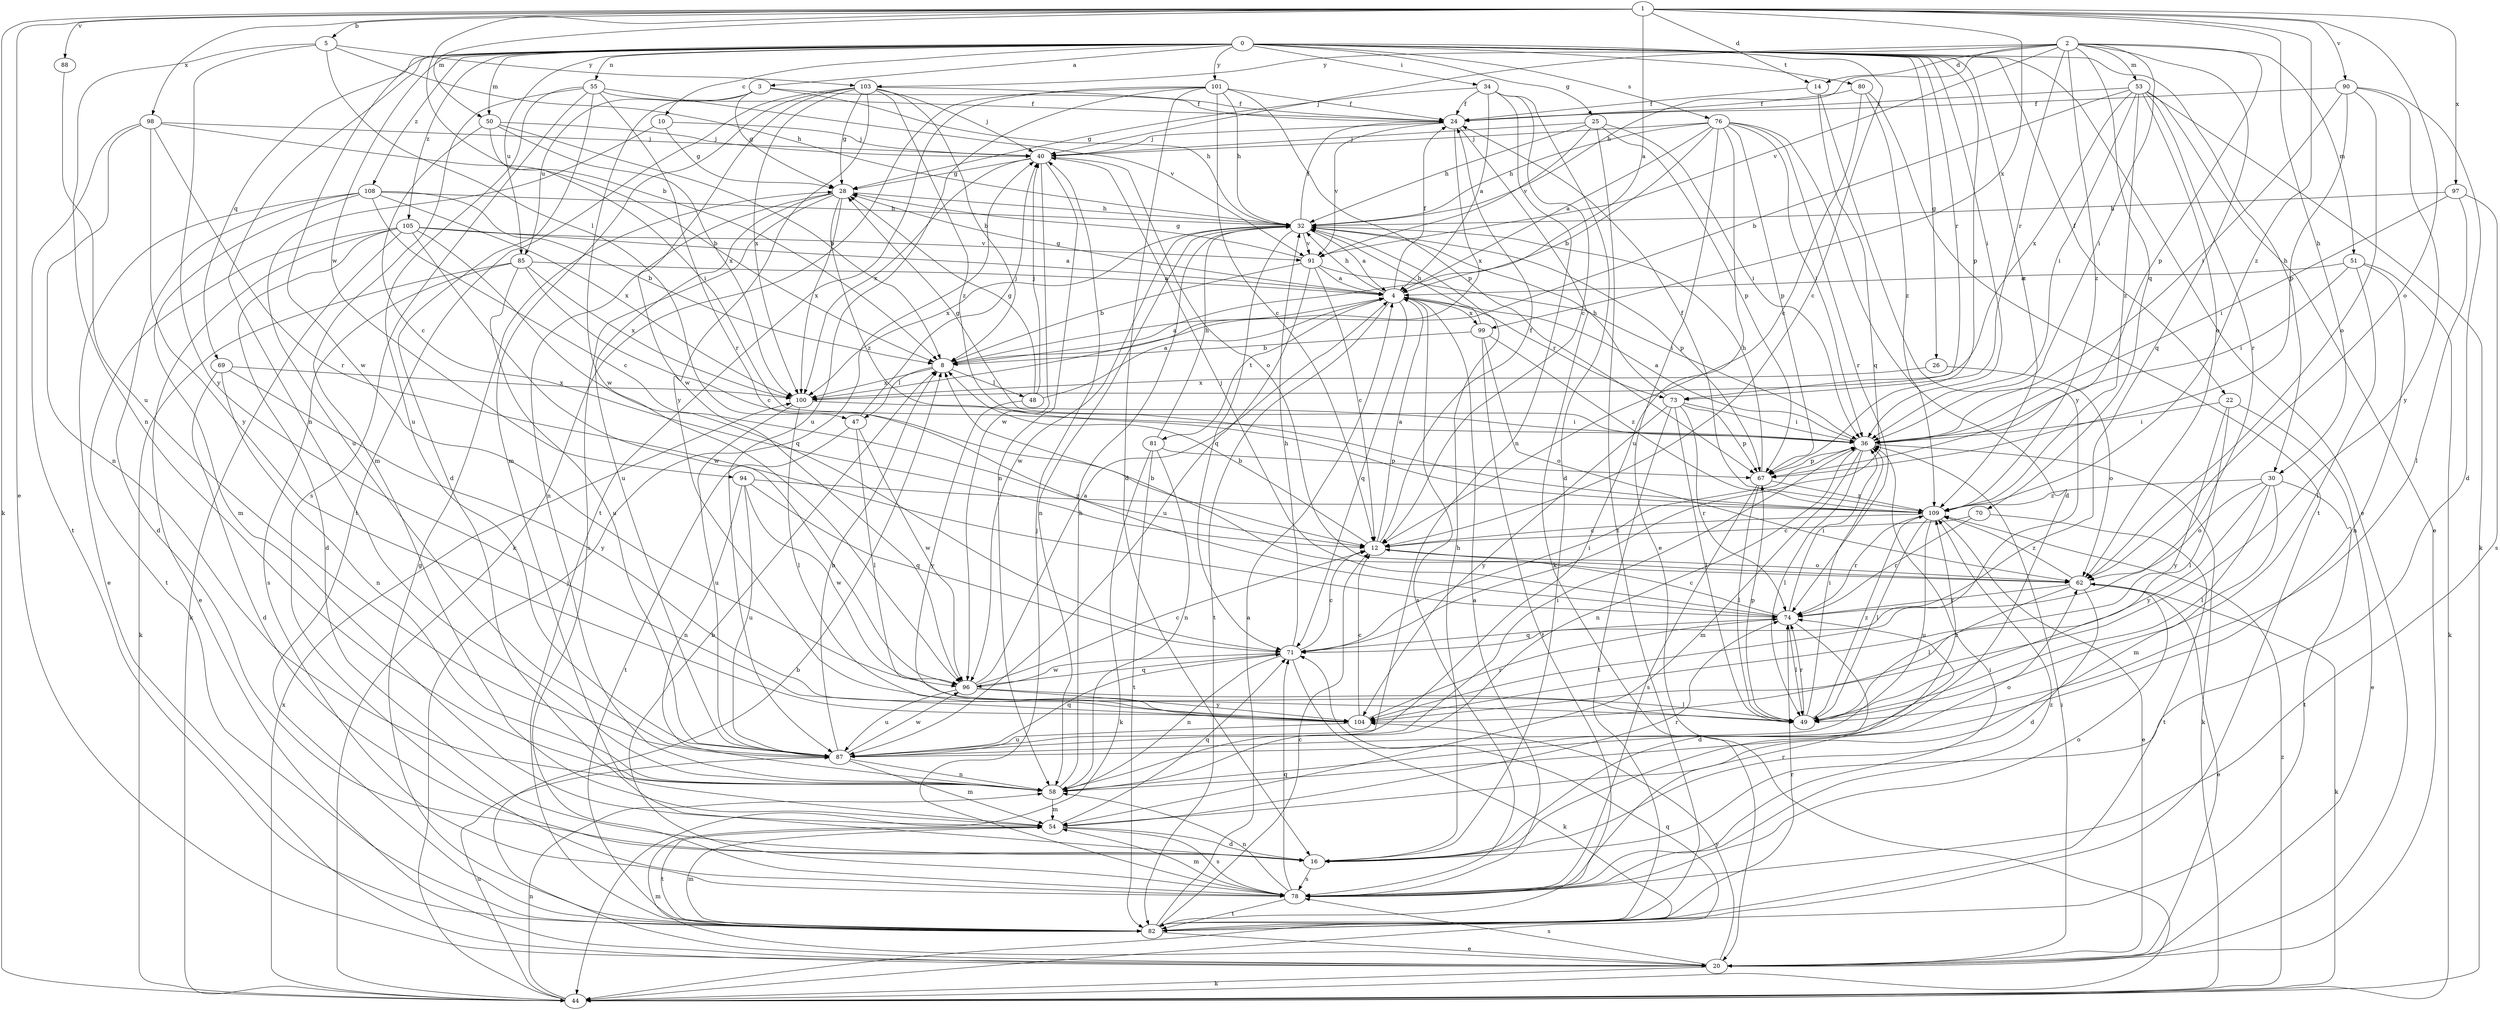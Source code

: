 strict digraph  {
0;
1;
2;
3;
4;
5;
8;
10;
12;
14;
16;
20;
22;
24;
25;
26;
28;
30;
32;
34;
36;
40;
44;
47;
48;
49;
50;
51;
53;
54;
55;
58;
62;
67;
69;
70;
71;
73;
74;
76;
78;
80;
81;
82;
85;
87;
88;
90;
91;
94;
96;
97;
98;
99;
100;
101;
103;
104;
105;
108;
109;
0 -> 3  [label=a];
0 -> 10  [label=c];
0 -> 12  [label=c];
0 -> 20  [label=e];
0 -> 22  [label=f];
0 -> 25  [label=g];
0 -> 26  [label=g];
0 -> 30  [label=h];
0 -> 34  [label=i];
0 -> 36  [label=i];
0 -> 50  [label=m];
0 -> 55  [label=n];
0 -> 58  [label=n];
0 -> 67  [label=p];
0 -> 69  [label=q];
0 -> 73  [label=r];
0 -> 76  [label=s];
0 -> 80  [label=t];
0 -> 85  [label=u];
0 -> 94  [label=w];
0 -> 96  [label=w];
0 -> 101  [label=y];
0 -> 105  [label=z];
0 -> 108  [label=z];
0 -> 109  [label=z];
1 -> 4  [label=a];
1 -> 5  [label=b];
1 -> 8  [label=b];
1 -> 14  [label=d];
1 -> 20  [label=e];
1 -> 30  [label=h];
1 -> 44  [label=k];
1 -> 50  [label=m];
1 -> 62  [label=o];
1 -> 88  [label=v];
1 -> 90  [label=v];
1 -> 97  [label=x];
1 -> 98  [label=x];
1 -> 99  [label=x];
1 -> 109  [label=z];
2 -> 14  [label=d];
2 -> 32  [label=h];
2 -> 36  [label=i];
2 -> 40  [label=j];
2 -> 51  [label=m];
2 -> 53  [label=m];
2 -> 67  [label=p];
2 -> 70  [label=q];
2 -> 71  [label=q];
2 -> 73  [label=r];
2 -> 91  [label=v];
2 -> 103  [label=y];
2 -> 109  [label=z];
3 -> 24  [label=f];
3 -> 28  [label=g];
3 -> 32  [label=h];
3 -> 85  [label=u];
3 -> 96  [label=w];
4 -> 24  [label=f];
4 -> 28  [label=g];
4 -> 32  [label=h];
4 -> 71  [label=q];
4 -> 73  [label=r];
4 -> 78  [label=s];
4 -> 81  [label=t];
4 -> 82  [label=t];
4 -> 99  [label=x];
5 -> 32  [label=h];
5 -> 47  [label=l];
5 -> 58  [label=n];
5 -> 103  [label=y];
5 -> 104  [label=y];
8 -> 4  [label=a];
8 -> 47  [label=l];
8 -> 48  [label=l];
8 -> 100  [label=x];
10 -> 28  [label=g];
10 -> 40  [label=j];
10 -> 87  [label=u];
12 -> 4  [label=a];
12 -> 8  [label=b];
12 -> 24  [label=f];
12 -> 62  [label=o];
14 -> 24  [label=f];
14 -> 71  [label=q];
14 -> 104  [label=y];
16 -> 32  [label=h];
16 -> 78  [label=s];
20 -> 8  [label=b];
20 -> 36  [label=i];
20 -> 44  [label=k];
20 -> 54  [label=m];
20 -> 78  [label=s];
20 -> 104  [label=y];
22 -> 20  [label=e];
22 -> 36  [label=i];
22 -> 49  [label=l];
22 -> 104  [label=y];
24 -> 40  [label=j];
24 -> 44  [label=k];
24 -> 91  [label=v];
24 -> 100  [label=x];
25 -> 32  [label=h];
25 -> 36  [label=i];
25 -> 40  [label=j];
25 -> 67  [label=p];
25 -> 82  [label=t];
25 -> 91  [label=v];
26 -> 62  [label=o];
26 -> 100  [label=x];
28 -> 32  [label=h];
28 -> 58  [label=n];
28 -> 78  [label=s];
28 -> 87  [label=u];
28 -> 100  [label=x];
28 -> 109  [label=z];
30 -> 49  [label=l];
30 -> 54  [label=m];
30 -> 62  [label=o];
30 -> 82  [label=t];
30 -> 104  [label=y];
30 -> 109  [label=z];
32 -> 4  [label=a];
32 -> 24  [label=f];
32 -> 58  [label=n];
32 -> 67  [label=p];
32 -> 71  [label=q];
32 -> 91  [label=v];
32 -> 96  [label=w];
32 -> 100  [label=x];
34 -> 4  [label=a];
34 -> 12  [label=c];
34 -> 16  [label=d];
34 -> 24  [label=f];
34 -> 28  [label=g];
34 -> 58  [label=n];
36 -> 4  [label=a];
36 -> 28  [label=g];
36 -> 44  [label=k];
36 -> 49  [label=l];
36 -> 54  [label=m];
36 -> 58  [label=n];
36 -> 67  [label=p];
40 -> 28  [label=g];
40 -> 58  [label=n];
40 -> 62  [label=o];
40 -> 96  [label=w];
40 -> 100  [label=x];
44 -> 40  [label=j];
44 -> 58  [label=n];
44 -> 71  [label=q];
44 -> 87  [label=u];
44 -> 100  [label=x];
44 -> 109  [label=z];
47 -> 40  [label=j];
47 -> 49  [label=l];
47 -> 82  [label=t];
47 -> 96  [label=w];
48 -> 4  [label=a];
48 -> 28  [label=g];
48 -> 40  [label=j];
48 -> 104  [label=y];
49 -> 36  [label=i];
49 -> 67  [label=p];
49 -> 74  [label=r];
49 -> 109  [label=z];
50 -> 8  [label=b];
50 -> 12  [label=c];
50 -> 36  [label=i];
50 -> 40  [label=j];
50 -> 100  [label=x];
51 -> 4  [label=a];
51 -> 36  [label=i];
51 -> 44  [label=k];
51 -> 49  [label=l];
51 -> 58  [label=n];
53 -> 8  [label=b];
53 -> 20  [label=e];
53 -> 24  [label=f];
53 -> 36  [label=i];
53 -> 44  [label=k];
53 -> 62  [label=o];
53 -> 74  [label=r];
53 -> 100  [label=x];
53 -> 109  [label=z];
54 -> 16  [label=d];
54 -> 71  [label=q];
54 -> 74  [label=r];
54 -> 78  [label=s];
54 -> 82  [label=t];
55 -> 16  [label=d];
55 -> 24  [label=f];
55 -> 54  [label=m];
55 -> 74  [label=r];
55 -> 78  [label=s];
55 -> 87  [label=u];
55 -> 91  [label=v];
58 -> 32  [label=h];
58 -> 54  [label=m];
58 -> 62  [label=o];
62 -> 8  [label=b];
62 -> 16  [label=d];
62 -> 20  [label=e];
62 -> 44  [label=k];
62 -> 49  [label=l];
62 -> 74  [label=r];
62 -> 109  [label=z];
67 -> 32  [label=h];
67 -> 49  [label=l];
67 -> 78  [label=s];
67 -> 109  [label=z];
69 -> 16  [label=d];
69 -> 58  [label=n];
69 -> 100  [label=x];
69 -> 104  [label=y];
70 -> 12  [label=c];
70 -> 74  [label=r];
70 -> 82  [label=t];
71 -> 12  [label=c];
71 -> 32  [label=h];
71 -> 36  [label=i];
71 -> 44  [label=k];
71 -> 58  [label=n];
71 -> 96  [label=w];
73 -> 32  [label=h];
73 -> 36  [label=i];
73 -> 49  [label=l];
73 -> 67  [label=p];
73 -> 74  [label=r];
73 -> 82  [label=t];
73 -> 104  [label=y];
74 -> 12  [label=c];
74 -> 16  [label=d];
74 -> 36  [label=i];
74 -> 40  [label=j];
74 -> 49  [label=l];
74 -> 71  [label=q];
76 -> 4  [label=a];
76 -> 8  [label=b];
76 -> 16  [label=d];
76 -> 20  [label=e];
76 -> 32  [label=h];
76 -> 36  [label=i];
76 -> 40  [label=j];
76 -> 67  [label=p];
76 -> 74  [label=r];
76 -> 87  [label=u];
78 -> 4  [label=a];
78 -> 8  [label=b];
78 -> 36  [label=i];
78 -> 40  [label=j];
78 -> 54  [label=m];
78 -> 58  [label=n];
78 -> 62  [label=o];
78 -> 71  [label=q];
78 -> 74  [label=r];
78 -> 82  [label=t];
78 -> 109  [label=z];
80 -> 12  [label=c];
80 -> 24  [label=f];
80 -> 82  [label=t];
80 -> 109  [label=z];
81 -> 32  [label=h];
81 -> 44  [label=k];
81 -> 58  [label=n];
81 -> 67  [label=p];
81 -> 82  [label=t];
82 -> 4  [label=a];
82 -> 12  [label=c];
82 -> 20  [label=e];
82 -> 28  [label=g];
82 -> 54  [label=m];
82 -> 74  [label=r];
85 -> 4  [label=a];
85 -> 12  [label=c];
85 -> 44  [label=k];
85 -> 78  [label=s];
85 -> 87  [label=u];
85 -> 100  [label=x];
87 -> 8  [label=b];
87 -> 36  [label=i];
87 -> 54  [label=m];
87 -> 58  [label=n];
87 -> 71  [label=q];
87 -> 96  [label=w];
87 -> 109  [label=z];
88 -> 87  [label=u];
90 -> 16  [label=d];
90 -> 24  [label=f];
90 -> 36  [label=i];
90 -> 62  [label=o];
90 -> 67  [label=p];
90 -> 104  [label=y];
91 -> 4  [label=a];
91 -> 8  [label=b];
91 -> 12  [label=c];
91 -> 28  [label=g];
91 -> 36  [label=i];
91 -> 87  [label=u];
94 -> 58  [label=n];
94 -> 71  [label=q];
94 -> 87  [label=u];
94 -> 96  [label=w];
94 -> 109  [label=z];
96 -> 4  [label=a];
96 -> 12  [label=c];
96 -> 49  [label=l];
96 -> 71  [label=q];
96 -> 87  [label=u];
96 -> 104  [label=y];
97 -> 32  [label=h];
97 -> 36  [label=i];
97 -> 49  [label=l];
97 -> 78  [label=s];
98 -> 8  [label=b];
98 -> 40  [label=j];
98 -> 58  [label=n];
98 -> 74  [label=r];
98 -> 82  [label=t];
98 -> 104  [label=y];
99 -> 8  [label=b];
99 -> 32  [label=h];
99 -> 62  [label=o];
99 -> 82  [label=t];
99 -> 109  [label=z];
100 -> 36  [label=i];
100 -> 49  [label=l];
100 -> 87  [label=u];
101 -> 12  [label=c];
101 -> 16  [label=d];
101 -> 24  [label=f];
101 -> 32  [label=h];
101 -> 44  [label=k];
101 -> 67  [label=p];
101 -> 82  [label=t];
101 -> 87  [label=u];
103 -> 8  [label=b];
103 -> 24  [label=f];
103 -> 28  [label=g];
103 -> 40  [label=j];
103 -> 54  [label=m];
103 -> 82  [label=t];
103 -> 96  [label=w];
103 -> 100  [label=x];
103 -> 104  [label=y];
103 -> 109  [label=z];
104 -> 12  [label=c];
104 -> 74  [label=r];
104 -> 87  [label=u];
105 -> 4  [label=a];
105 -> 16  [label=d];
105 -> 20  [label=e];
105 -> 44  [label=k];
105 -> 71  [label=q];
105 -> 82  [label=t];
105 -> 91  [label=v];
105 -> 96  [label=w];
108 -> 8  [label=b];
108 -> 12  [label=c];
108 -> 16  [label=d];
108 -> 20  [label=e];
108 -> 32  [label=h];
108 -> 54  [label=m];
108 -> 100  [label=x];
109 -> 12  [label=c];
109 -> 20  [label=e];
109 -> 24  [label=f];
109 -> 49  [label=l];
109 -> 74  [label=r];
109 -> 87  [label=u];
}
